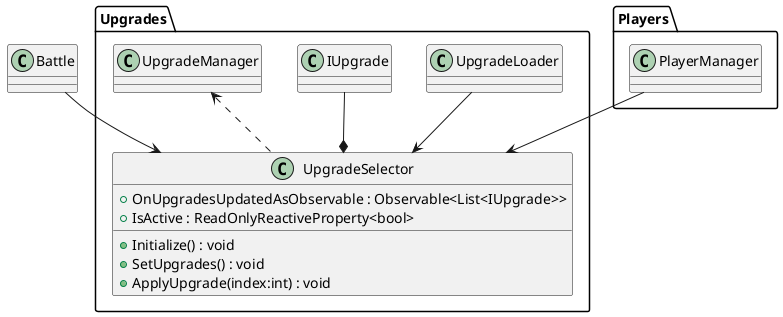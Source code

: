 @startuml
namespace Upgrades{
class UpgradeSelector {
    + OnUpgradesUpdatedAsObservable : Observable<List<IUpgrade>>
    + IsActive : ReadOnlyReactiveProperty<bool>
    + Initialize() : void
    + SetUpgrades() : void
    + ApplyUpgrade(index:int) : void
}
}
Upgrades.UpgradeLoader --> UpgradeSelector
Battle --> UpgradeSelector
Players.PlayerManager --> UpgradeSelector
Upgrades.IUpgrade --* UpgradeSelector
Upgrades.UpgradeManager <.. UpgradeSelector
@enduml
